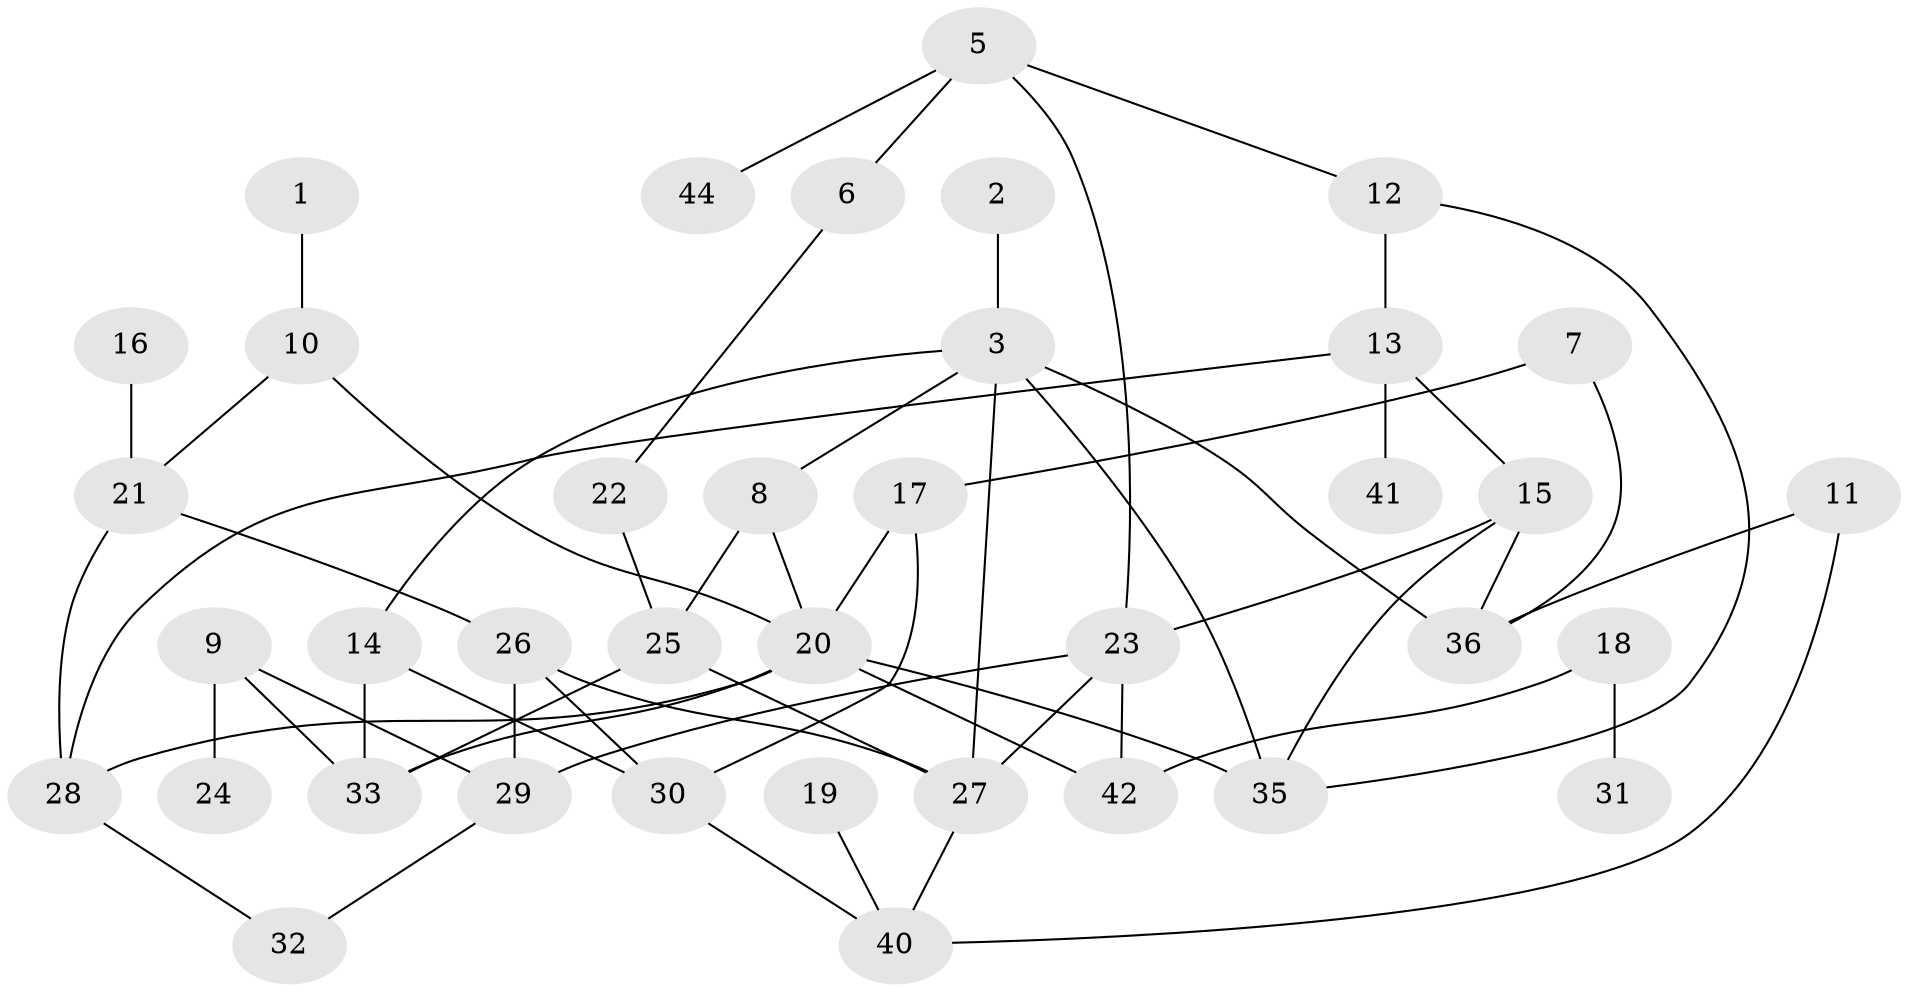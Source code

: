 // original degree distribution, {3: 0.2676056338028169, 1: 0.22535211267605634, 2: 0.19718309859154928, 6: 0.028169014084507043, 4: 0.1267605633802817, 0: 0.08450704225352113, 5: 0.07042253521126761}
// Generated by graph-tools (version 1.1) at 2025/35/03/04/25 23:35:51]
// undirected, 38 vertices, 58 edges
graph export_dot {
  node [color=gray90,style=filled];
  1;
  2;
  3;
  5;
  6;
  7;
  8;
  9;
  10;
  11;
  12;
  13;
  14;
  15;
  16;
  17;
  18;
  19;
  20;
  21;
  22;
  23;
  24;
  25;
  26;
  27;
  28;
  29;
  30;
  31;
  32;
  33;
  35;
  36;
  40;
  41;
  42;
  44;
  1 -- 10 [weight=1.0];
  2 -- 3 [weight=1.0];
  3 -- 8 [weight=1.0];
  3 -- 14 [weight=1.0];
  3 -- 27 [weight=1.0];
  3 -- 35 [weight=2.0];
  3 -- 36 [weight=1.0];
  5 -- 6 [weight=1.0];
  5 -- 12 [weight=1.0];
  5 -- 23 [weight=1.0];
  5 -- 44 [weight=1.0];
  6 -- 22 [weight=1.0];
  7 -- 17 [weight=1.0];
  7 -- 36 [weight=1.0];
  8 -- 20 [weight=1.0];
  8 -- 25 [weight=1.0];
  9 -- 24 [weight=1.0];
  9 -- 29 [weight=1.0];
  9 -- 33 [weight=1.0];
  10 -- 20 [weight=1.0];
  10 -- 21 [weight=1.0];
  11 -- 36 [weight=1.0];
  11 -- 40 [weight=1.0];
  12 -- 13 [weight=1.0];
  12 -- 35 [weight=1.0];
  13 -- 15 [weight=1.0];
  13 -- 28 [weight=1.0];
  13 -- 41 [weight=1.0];
  14 -- 30 [weight=1.0];
  14 -- 33 [weight=1.0];
  15 -- 23 [weight=1.0];
  15 -- 35 [weight=1.0];
  15 -- 36 [weight=1.0];
  16 -- 21 [weight=1.0];
  17 -- 20 [weight=1.0];
  17 -- 30 [weight=1.0];
  18 -- 31 [weight=1.0];
  18 -- 42 [weight=1.0];
  19 -- 40 [weight=1.0];
  20 -- 28 [weight=1.0];
  20 -- 33 [weight=1.0];
  20 -- 35 [weight=1.0];
  20 -- 42 [weight=1.0];
  21 -- 26 [weight=1.0];
  21 -- 28 [weight=1.0];
  22 -- 25 [weight=2.0];
  23 -- 27 [weight=1.0];
  23 -- 29 [weight=1.0];
  23 -- 42 [weight=1.0];
  25 -- 27 [weight=1.0];
  25 -- 33 [weight=1.0];
  26 -- 27 [weight=1.0];
  26 -- 29 [weight=1.0];
  26 -- 30 [weight=1.0];
  27 -- 40 [weight=1.0];
  28 -- 32 [weight=1.0];
  29 -- 32 [weight=1.0];
  30 -- 40 [weight=1.0];
}
